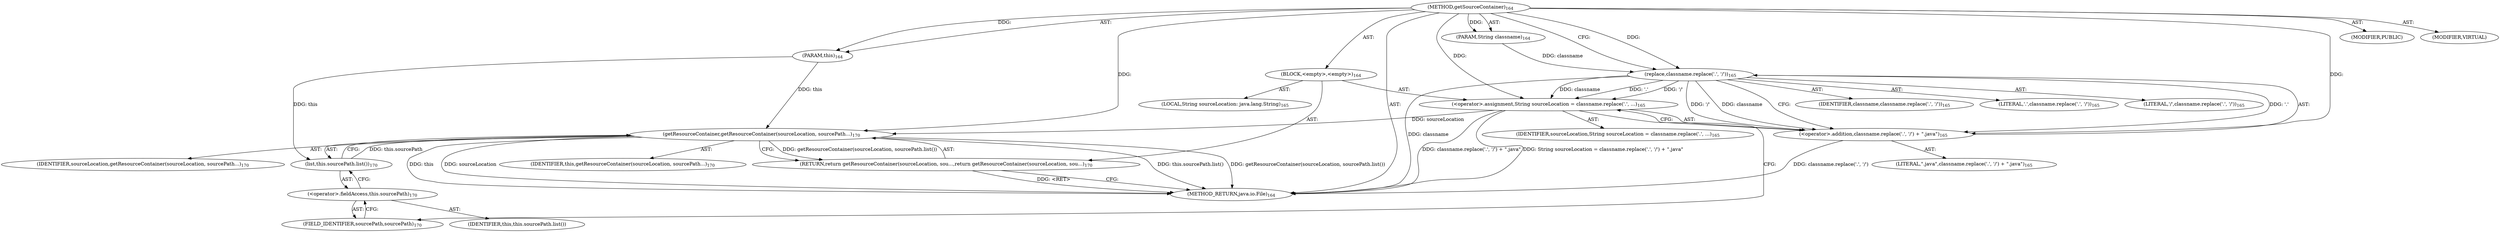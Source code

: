 digraph "getSourceContainer" {  
"111669149701" [label = <(METHOD,getSourceContainer)<SUB>164</SUB>> ]
"115964116996" [label = <(PARAM,this)<SUB>164</SUB>> ]
"115964117002" [label = <(PARAM,String classname)<SUB>164</SUB>> ]
"25769803785" [label = <(BLOCK,&lt;empty&gt;,&lt;empty&gt;)<SUB>164</SUB>> ]
"94489280514" [label = <(LOCAL,String sourceLocation: java.lang.String)<SUB>165</SUB>> ]
"30064771121" [label = <(&lt;operator&gt;.assignment,String sourceLocation = classname.replace('.', ...)<SUB>165</SUB>> ]
"68719476771" [label = <(IDENTIFIER,sourceLocation,String sourceLocation = classname.replace('.', ...)<SUB>165</SUB>> ]
"30064771122" [label = <(&lt;operator&gt;.addition,classname.replace('.', '/') + &quot;.java&quot;)<SUB>165</SUB>> ]
"30064771123" [label = <(replace,classname.replace('.', '/'))<SUB>165</SUB>> ]
"68719476772" [label = <(IDENTIFIER,classname,classname.replace('.', '/'))<SUB>165</SUB>> ]
"90194313225" [label = <(LITERAL,'.',classname.replace('.', '/'))<SUB>165</SUB>> ]
"90194313226" [label = <(LITERAL,'/',classname.replace('.', '/'))<SUB>165</SUB>> ]
"90194313227" [label = <(LITERAL,&quot;.java&quot;,classname.replace('.', '/') + &quot;.java&quot;)<SUB>165</SUB>> ]
"146028888067" [label = <(RETURN,return getResourceContainer(sourceLocation, sou...,return getResourceContainer(sourceLocation, sou...)<SUB>170</SUB>> ]
"30064771124" [label = <(getResourceContainer,getResourceContainer(sourceLocation, sourcePath...)<SUB>170</SUB>> ]
"68719476741" [label = <(IDENTIFIER,this,getResourceContainer(sourceLocation, sourcePath...)<SUB>170</SUB>> ]
"68719476773" [label = <(IDENTIFIER,sourceLocation,getResourceContainer(sourceLocation, sourcePath...)<SUB>170</SUB>> ]
"30064771125" [label = <(list,this.sourcePath.list())<SUB>170</SUB>> ]
"30064771126" [label = <(&lt;operator&gt;.fieldAccess,this.sourcePath)<SUB>170</SUB>> ]
"68719476774" [label = <(IDENTIFIER,this,this.sourcePath.list())> ]
"55834574866" [label = <(FIELD_IDENTIFIER,sourcePath,sourcePath)<SUB>170</SUB>> ]
"133143986195" [label = <(MODIFIER,PUBLIC)> ]
"133143986196" [label = <(MODIFIER,VIRTUAL)> ]
"128849018885" [label = <(METHOD_RETURN,java.io.File)<SUB>164</SUB>> ]
  "111669149701" -> "115964116996"  [ label = "AST: "] 
  "111669149701" -> "115964117002"  [ label = "AST: "] 
  "111669149701" -> "25769803785"  [ label = "AST: "] 
  "111669149701" -> "133143986195"  [ label = "AST: "] 
  "111669149701" -> "133143986196"  [ label = "AST: "] 
  "111669149701" -> "128849018885"  [ label = "AST: "] 
  "25769803785" -> "94489280514"  [ label = "AST: "] 
  "25769803785" -> "30064771121"  [ label = "AST: "] 
  "25769803785" -> "146028888067"  [ label = "AST: "] 
  "30064771121" -> "68719476771"  [ label = "AST: "] 
  "30064771121" -> "30064771122"  [ label = "AST: "] 
  "30064771122" -> "30064771123"  [ label = "AST: "] 
  "30064771122" -> "90194313227"  [ label = "AST: "] 
  "30064771123" -> "68719476772"  [ label = "AST: "] 
  "30064771123" -> "90194313225"  [ label = "AST: "] 
  "30064771123" -> "90194313226"  [ label = "AST: "] 
  "146028888067" -> "30064771124"  [ label = "AST: "] 
  "30064771124" -> "68719476741"  [ label = "AST: "] 
  "30064771124" -> "68719476773"  [ label = "AST: "] 
  "30064771124" -> "30064771125"  [ label = "AST: "] 
  "30064771125" -> "30064771126"  [ label = "AST: "] 
  "30064771126" -> "68719476774"  [ label = "AST: "] 
  "30064771126" -> "55834574866"  [ label = "AST: "] 
  "30064771121" -> "55834574866"  [ label = "CFG: "] 
  "146028888067" -> "128849018885"  [ label = "CFG: "] 
  "30064771122" -> "30064771121"  [ label = "CFG: "] 
  "30064771124" -> "146028888067"  [ label = "CFG: "] 
  "30064771123" -> "30064771122"  [ label = "CFG: "] 
  "30064771125" -> "30064771124"  [ label = "CFG: "] 
  "30064771126" -> "30064771125"  [ label = "CFG: "] 
  "55834574866" -> "30064771126"  [ label = "CFG: "] 
  "111669149701" -> "30064771123"  [ label = "CFG: "] 
  "146028888067" -> "128849018885"  [ label = "DDG: &lt;RET&gt;"] 
  "30064771123" -> "128849018885"  [ label = "DDG: classname"] 
  "30064771122" -> "128849018885"  [ label = "DDG: classname.replace('.', '/')"] 
  "30064771121" -> "128849018885"  [ label = "DDG: classname.replace('.', '/') + &quot;.java&quot;"] 
  "30064771121" -> "128849018885"  [ label = "DDG: String sourceLocation = classname.replace('.', '/') + &quot;.java&quot;"] 
  "30064771124" -> "128849018885"  [ label = "DDG: this"] 
  "30064771124" -> "128849018885"  [ label = "DDG: sourceLocation"] 
  "30064771124" -> "128849018885"  [ label = "DDG: this.sourcePath.list()"] 
  "30064771124" -> "128849018885"  [ label = "DDG: getResourceContainer(sourceLocation, sourcePath.list())"] 
  "111669149701" -> "115964116996"  [ label = "DDG: "] 
  "111669149701" -> "115964117002"  [ label = "DDG: "] 
  "30064771123" -> "30064771121"  [ label = "DDG: classname"] 
  "30064771123" -> "30064771121"  [ label = "DDG: '.'"] 
  "30064771123" -> "30064771121"  [ label = "DDG: '/'"] 
  "111669149701" -> "30064771121"  [ label = "DDG: "] 
  "30064771124" -> "146028888067"  [ label = "DDG: getResourceContainer(sourceLocation, sourcePath.list())"] 
  "30064771123" -> "30064771122"  [ label = "DDG: classname"] 
  "30064771123" -> "30064771122"  [ label = "DDG: '.'"] 
  "30064771123" -> "30064771122"  [ label = "DDG: '/'"] 
  "111669149701" -> "30064771122"  [ label = "DDG: "] 
  "115964116996" -> "30064771124"  [ label = "DDG: this"] 
  "30064771125" -> "30064771124"  [ label = "DDG: this.sourcePath"] 
  "111669149701" -> "30064771124"  [ label = "DDG: "] 
  "30064771121" -> "30064771124"  [ label = "DDG: sourceLocation"] 
  "115964117002" -> "30064771123"  [ label = "DDG: classname"] 
  "111669149701" -> "30064771123"  [ label = "DDG: "] 
  "115964116996" -> "30064771125"  [ label = "DDG: this"] 
}
